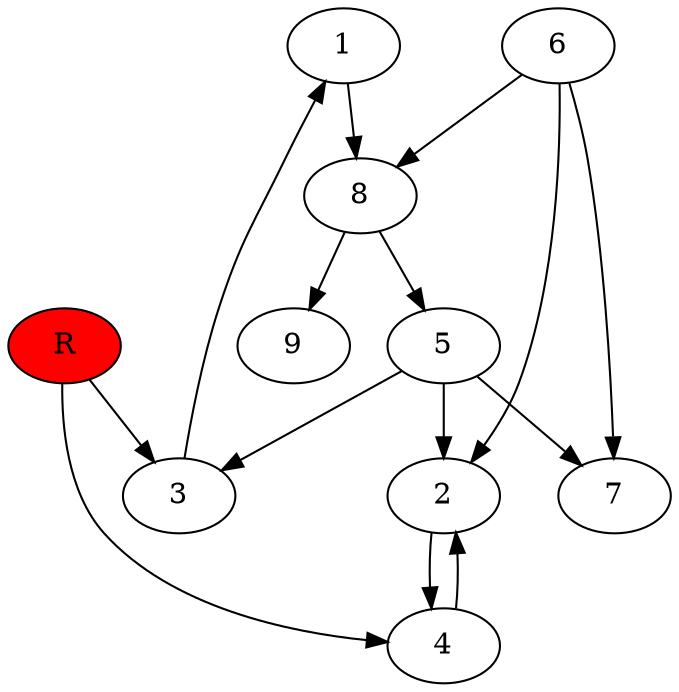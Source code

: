digraph prb45927 {
	1
	2
	3
	4
	5
	6
	7
	8
	R [fillcolor="#ff0000" style=filled]
	1 -> 8
	2 -> 4
	3 -> 1
	4 -> 2
	5 -> 2
	5 -> 3
	5 -> 7
	6 -> 2
	6 -> 7
	6 -> 8
	8 -> 5
	8 -> 9
	R -> 3
	R -> 4
}
